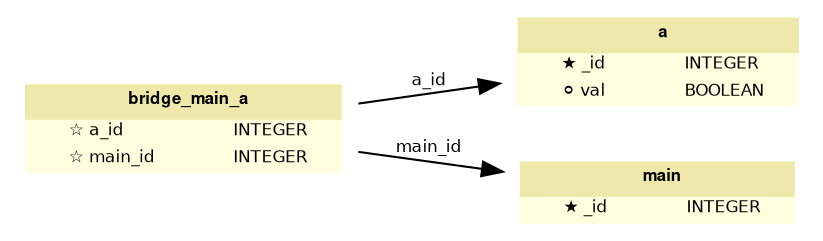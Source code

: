 digraph G {
    label = "";
    rankdir = "LR";
    fontname = "Bitstream Vera Sans"
    fontsize = 8

    node [
        fontname = "Bitstream Vera Sans"
        fontsize = 8
        shape = "plaintext"
    ]

    edge [
        fontname = "Bitstream Vera Sans"
        fontsize = 8
    ]


  
  "a" [label=< 
  <!-- table -->
  <TABLE BGCOLOR="lightyellow" BORDER="0" CELLBORDER="0" CELLSPACING="0">
    <TR>
      <TD COLSPAN="2" CELLPADDING="4" ALIGN="CENTER" BGCOLOR="palegoldenrod">
        <FONT FACE="Helvetica Bold" COLOR="black">a</FONT>
      </TD>
    </TR>
    <TR>
      <TD ALIGN="LEFT" BORDER="0">
        <FONT FACE="Bitstream Vera Sans">★ _id</FONT>
      </TD>
      <TD ALIGN="LEFT">
        <FONT FACE="Bitstream Vera Sans">INTEGER</FONT>
      </TD>
    </TR>
    <TR>
      <TD ALIGN="LEFT" BORDER="0">
        <FONT FACE="Bitstream Vera Sans">⚪ val</FONT>
      </TD>
      <TD ALIGN="LEFT">
        <FONT FACE="Bitstream Vera Sans">BOOLEAN</FONT>
      </TD>
    </TR>
  </TABLE>
  >]

  
  "main" [label=< 
  <!-- table -->
  <TABLE BGCOLOR="lightyellow" BORDER="0" CELLBORDER="0" CELLSPACING="0">
    <TR>
      <TD COLSPAN="2" CELLPADDING="4" ALIGN="CENTER" BGCOLOR="palegoldenrod">
        <FONT FACE="Helvetica Bold" COLOR="black">main</FONT>
      </TD>
    </TR>
    <TR>
      <TD ALIGN="LEFT" BORDER="0">
        <FONT FACE="Bitstream Vera Sans">★ _id</FONT>
      </TD>
      <TD ALIGN="LEFT">
        <FONT FACE="Bitstream Vera Sans">INTEGER</FONT>
      </TD>
    </TR>
  </TABLE>
  >]

  
  "bridge_main_a" [label=< 
  <!-- table -->
  <TABLE BGCOLOR="lightyellow" BORDER="0" CELLBORDER="0" CELLSPACING="0">
    <TR>
      <TD COLSPAN="2" CELLPADDING="4" ALIGN="CENTER" BGCOLOR="palegoldenrod">
        <FONT FACE="Helvetica Bold" COLOR="black">bridge_main_a</FONT>
      </TD>
    </TR>
    <TR>
      <TD ALIGN="LEFT" BORDER="0">
        <FONT FACE="Bitstream Vera Sans">☆ a_id</FONT>
      </TD>
      <TD ALIGN="LEFT">
        <FONT FACE="Bitstream Vera Sans">INTEGER</FONT>
      </TD>
    </TR>
    <TR>
      <TD ALIGN="LEFT" BORDER="0">
        <FONT FACE="Bitstream Vera Sans">☆ main_id</FONT>
      </TD>
      <TD ALIGN="LEFT">
        <FONT FACE="Bitstream Vera Sans">INTEGER</FONT>
      </TD>
    </TR>
  </TABLE>
  >]

  "bridge_main_a" -> "main" [label = "main_id"]
  "bridge_main_a" -> "a" [label = "a_id"]

}
